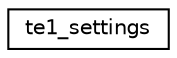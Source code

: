 digraph G
{
  edge [fontname="Helvetica",fontsize="10",labelfontname="Helvetica",labelfontsize="10"];
  node [fontname="Helvetica",fontsize="10",shape=record];
  rankdir="LR";
  Node1 [label="te1_settings",height=0.2,width=0.4,color="black", fillcolor="white", style="filled",URL="$structte1__settings.html"];
}
